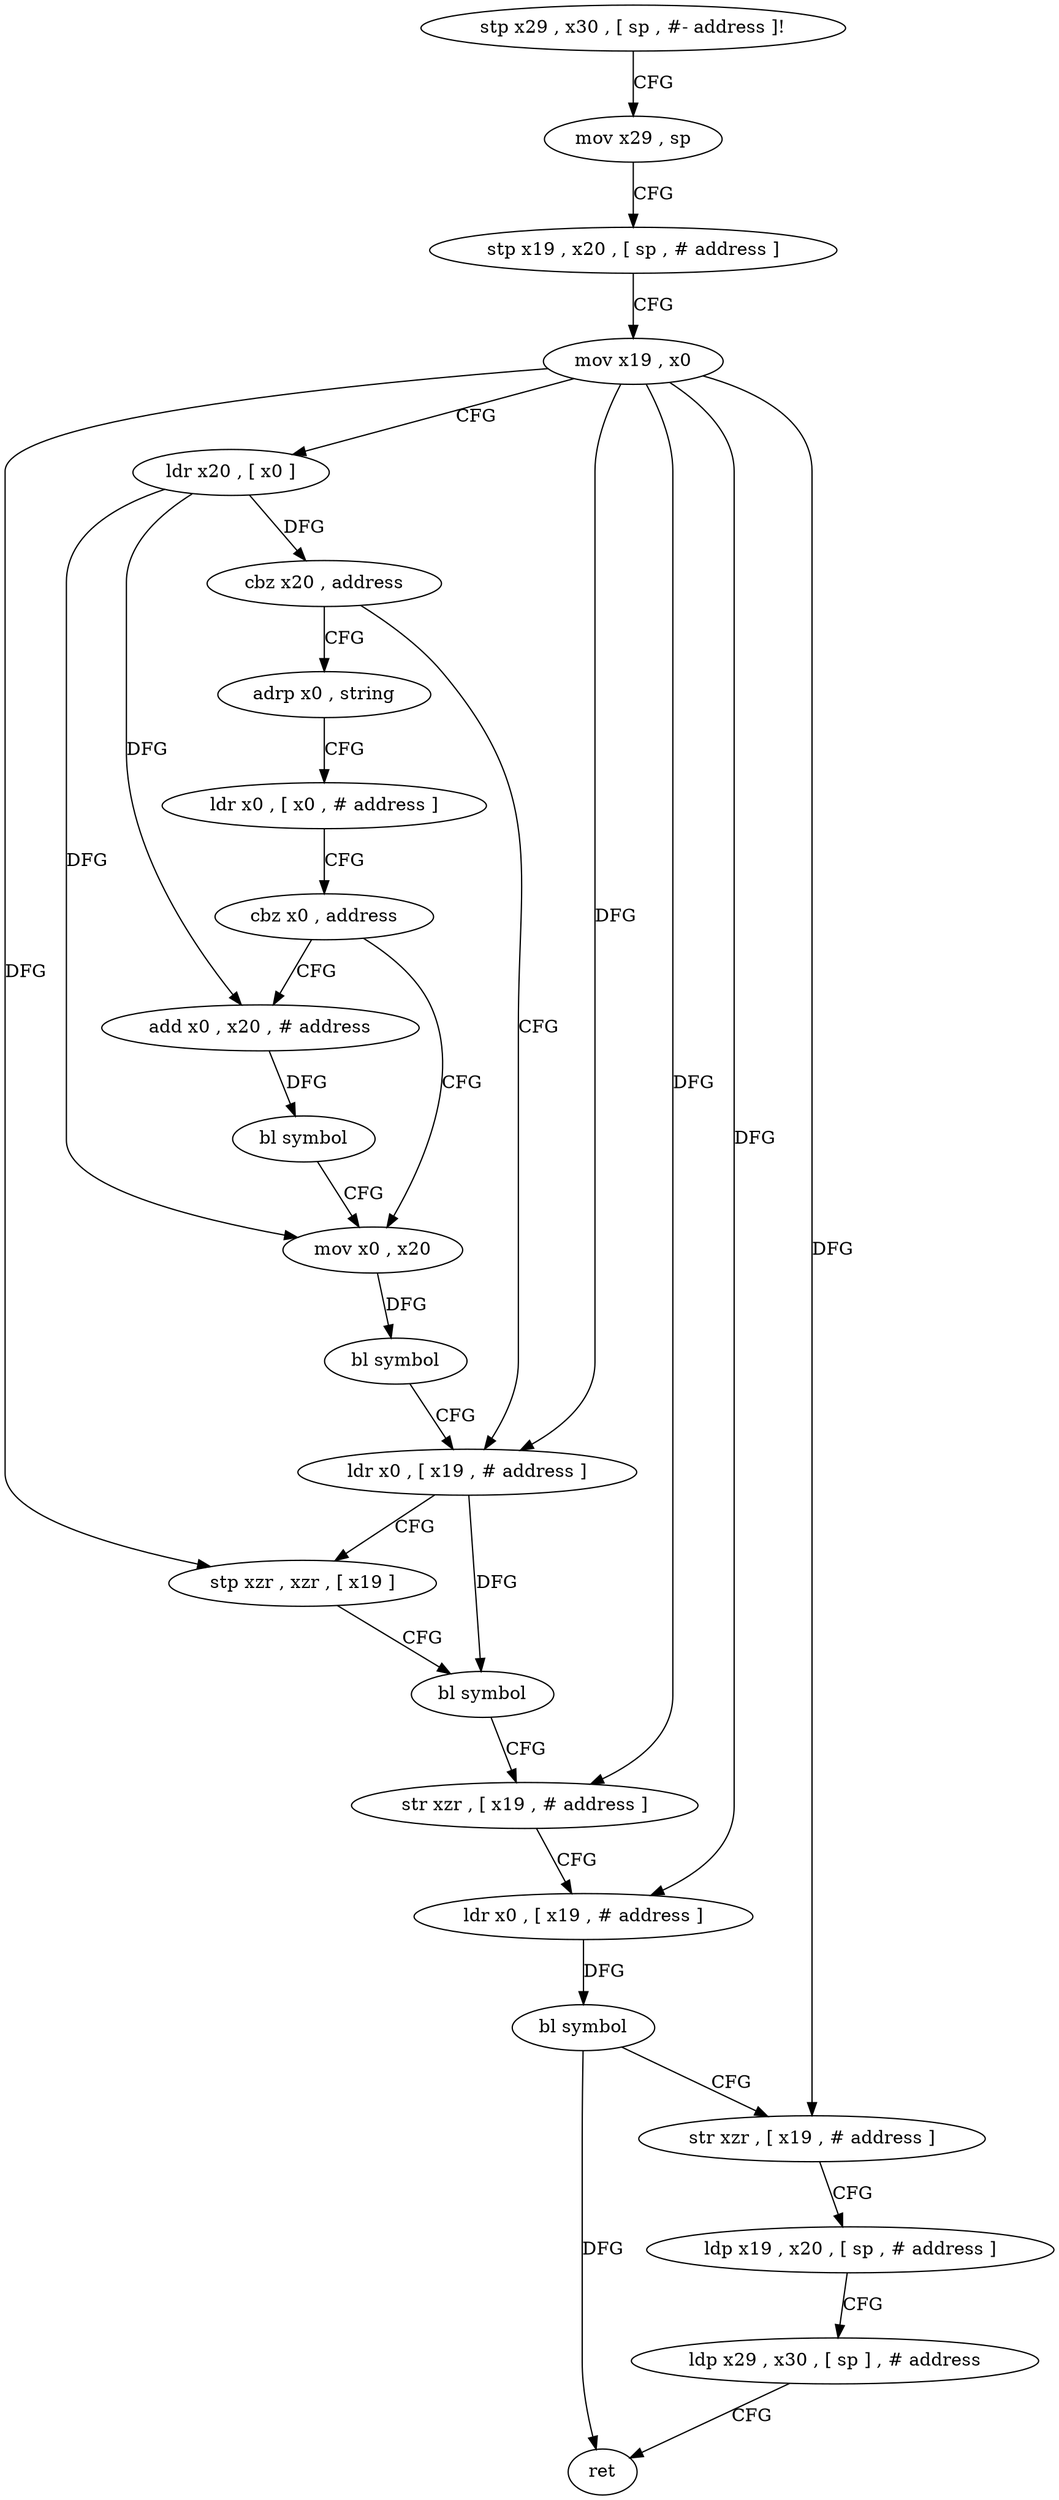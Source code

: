 digraph "func" {
"4294080" [label = "stp x29 , x30 , [ sp , #- address ]!" ]
"4294084" [label = "mov x29 , sp" ]
"4294088" [label = "stp x19 , x20 , [ sp , # address ]" ]
"4294092" [label = "mov x19 , x0" ]
"4294096" [label = "ldr x20 , [ x0 ]" ]
"4294100" [label = "cbz x20 , address" ]
"4294132" [label = "ldr x0 , [ x19 , # address ]" ]
"4294104" [label = "adrp x0 , string" ]
"4294136" [label = "stp xzr , xzr , [ x19 ]" ]
"4294140" [label = "bl symbol" ]
"4294144" [label = "str xzr , [ x19 , # address ]" ]
"4294148" [label = "ldr x0 , [ x19 , # address ]" ]
"4294152" [label = "bl symbol" ]
"4294156" [label = "str xzr , [ x19 , # address ]" ]
"4294160" [label = "ldp x19 , x20 , [ sp , # address ]" ]
"4294164" [label = "ldp x29 , x30 , [ sp ] , # address" ]
"4294168" [label = "ret" ]
"4294108" [label = "ldr x0 , [ x0 , # address ]" ]
"4294112" [label = "cbz x0 , address" ]
"4294124" [label = "mov x0 , x20" ]
"4294116" [label = "add x0 , x20 , # address" ]
"4294128" [label = "bl symbol" ]
"4294120" [label = "bl symbol" ]
"4294080" -> "4294084" [ label = "CFG" ]
"4294084" -> "4294088" [ label = "CFG" ]
"4294088" -> "4294092" [ label = "CFG" ]
"4294092" -> "4294096" [ label = "CFG" ]
"4294092" -> "4294132" [ label = "DFG" ]
"4294092" -> "4294136" [ label = "DFG" ]
"4294092" -> "4294144" [ label = "DFG" ]
"4294092" -> "4294148" [ label = "DFG" ]
"4294092" -> "4294156" [ label = "DFG" ]
"4294096" -> "4294100" [ label = "DFG" ]
"4294096" -> "4294124" [ label = "DFG" ]
"4294096" -> "4294116" [ label = "DFG" ]
"4294100" -> "4294132" [ label = "CFG" ]
"4294100" -> "4294104" [ label = "CFG" ]
"4294132" -> "4294136" [ label = "CFG" ]
"4294132" -> "4294140" [ label = "DFG" ]
"4294104" -> "4294108" [ label = "CFG" ]
"4294136" -> "4294140" [ label = "CFG" ]
"4294140" -> "4294144" [ label = "CFG" ]
"4294144" -> "4294148" [ label = "CFG" ]
"4294148" -> "4294152" [ label = "DFG" ]
"4294152" -> "4294156" [ label = "CFG" ]
"4294152" -> "4294168" [ label = "DFG" ]
"4294156" -> "4294160" [ label = "CFG" ]
"4294160" -> "4294164" [ label = "CFG" ]
"4294164" -> "4294168" [ label = "CFG" ]
"4294108" -> "4294112" [ label = "CFG" ]
"4294112" -> "4294124" [ label = "CFG" ]
"4294112" -> "4294116" [ label = "CFG" ]
"4294124" -> "4294128" [ label = "DFG" ]
"4294116" -> "4294120" [ label = "DFG" ]
"4294128" -> "4294132" [ label = "CFG" ]
"4294120" -> "4294124" [ label = "CFG" ]
}
